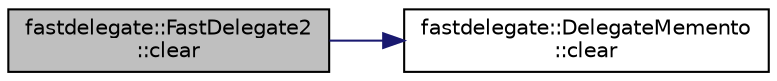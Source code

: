 digraph "fastdelegate::FastDelegate2::clear"
{
 // INTERACTIVE_SVG=YES
  edge [fontname="Helvetica",fontsize="10",labelfontname="Helvetica",labelfontsize="10"];
  node [fontname="Helvetica",fontsize="10",shape=record];
  rankdir="LR";
  Node1 [label="fastdelegate::FastDelegate2\l::clear",height=0.2,width=0.4,color="black", fillcolor="grey75", style="filled" fontcolor="black"];
  Node1 -> Node2 [color="midnightblue",fontsize="10",style="solid",fontname="Helvetica"];
  Node2 [label="fastdelegate::DelegateMemento\l::clear",height=0.2,width=0.4,color="black", fillcolor="white", style="filled",URL="$classfastdelegate_1_1DelegateMemento.html#acd2b3ddfcc28fd97ab193aca2946b088"];
}
